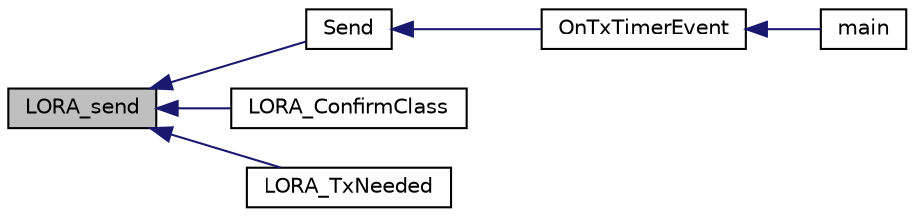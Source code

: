 digraph "LORA_send"
{
  edge [fontname="Helvetica",fontsize="10",labelfontname="Helvetica",labelfontsize="10"];
  node [fontname="Helvetica",fontsize="10",shape=record];
  rankdir="LR";
  Node283 [label="LORA_send",height=0.2,width=0.4,color="black", fillcolor="grey75", style="filled", fontcolor="black"];
  Node283 -> Node284 [dir="back",color="midnightblue",fontsize="10",style="solid"];
  Node284 [label="Send",height=0.2,width=0.4,color="black", fillcolor="white", style="filled",URL="$main_8c.html#ac96d7cf33dce81bb57a803bb3839d458"];
  Node284 -> Node285 [dir="back",color="midnightblue",fontsize="10",style="solid"];
  Node285 [label="OnTxTimerEvent",height=0.2,width=0.4,color="black", fillcolor="white", style="filled",URL="$main_8c.html#aa660732a6ebc018e235409094d603160"];
  Node285 -> Node286 [dir="back",color="midnightblue",fontsize="10",style="solid"];
  Node286 [label="main",height=0.2,width=0.4,color="black", fillcolor="white", style="filled",URL="$main_8c.html#a840291bc02cba5474a4cb46a9b9566fe",tooltip="Main program "];
  Node283 -> Node287 [dir="back",color="midnightblue",fontsize="10",style="solid"];
  Node287 [label="LORA_ConfirmClass",height=0.2,width=0.4,color="black", fillcolor="white", style="filled",URL="$main_8c.html#abf14859b334f10d0a38ee8489bee4bc1"];
  Node283 -> Node288 [dir="back",color="midnightblue",fontsize="10",style="solid"];
  Node288 [label="LORA_TxNeeded",height=0.2,width=0.4,color="black", fillcolor="white", style="filled",URL="$main_8c.html#a0bc8d6aec6bbd336bb8fd19cedd8a8b3"];
}
